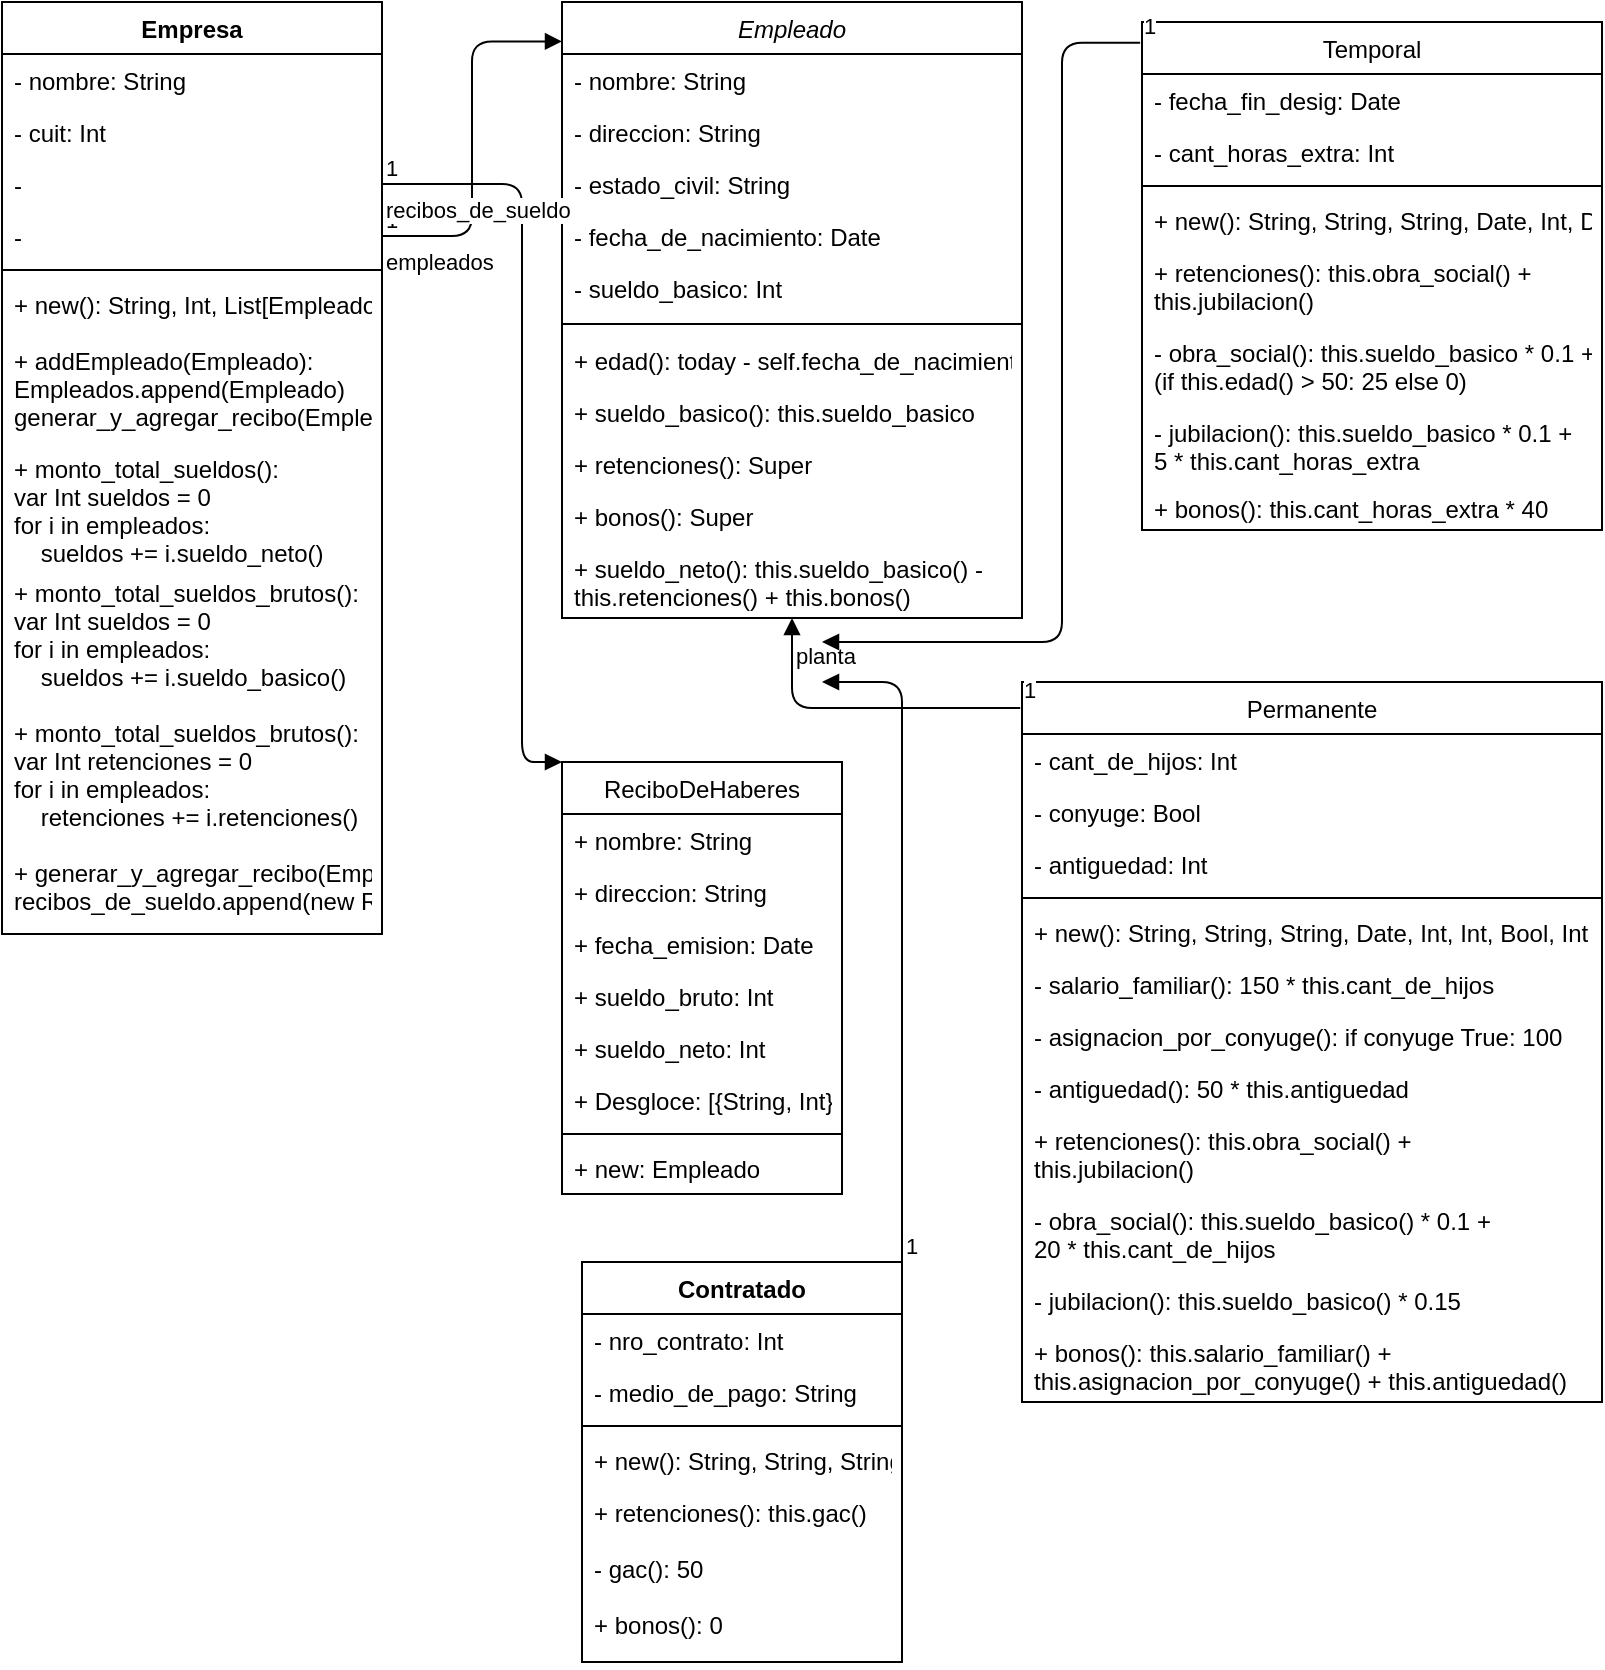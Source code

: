 <mxfile version="15.2.9" type="github"><diagram id="i7hML9W8u1TS3GFp9vYl" name="Page-1"><mxGraphModel dx="1662" dy="836" grid="1" gridSize="10" guides="1" tooltips="1" connect="1" arrows="1" fold="1" page="1" pageScale="1" pageWidth="827" pageHeight="1169" math="0" shadow="0"><root><mxCell id="0"/><mxCell id="1" parent="0"/><mxCell id="rMmVTg_qCVHtevZRw5GB-1" value="Empleado" style="swimlane;fontStyle=2;childLayout=stackLayout;horizontal=1;startSize=26;fillColor=none;horizontalStack=0;resizeParent=1;resizeParentMax=0;resizeLast=0;collapsible=1;marginBottom=0;" parent="1" vertex="1"><mxGeometry x="290" y="10" width="230" height="308" as="geometry"/></mxCell><mxCell id="rMmVTg_qCVHtevZRw5GB-2" value="- nombre: String&#10;" style="text;strokeColor=none;fillColor=none;align=left;verticalAlign=top;spacingLeft=4;spacingRight=4;overflow=hidden;rotatable=0;points=[[0,0.5],[1,0.5]];portConstraint=eastwest;" parent="rMmVTg_qCVHtevZRw5GB-1" vertex="1"><mxGeometry y="26" width="230" height="26" as="geometry"/></mxCell><mxCell id="rMmVTg_qCVHtevZRw5GB-3" value="- direccion: String" style="text;strokeColor=none;fillColor=none;align=left;verticalAlign=top;spacingLeft=4;spacingRight=4;overflow=hidden;rotatable=0;points=[[0,0.5],[1,0.5]];portConstraint=eastwest;" parent="rMmVTg_qCVHtevZRw5GB-1" vertex="1"><mxGeometry y="52" width="230" height="26" as="geometry"/></mxCell><mxCell id="rMmVTg_qCVHtevZRw5GB-4" value="- estado_civil: String" style="text;strokeColor=none;fillColor=none;align=left;verticalAlign=top;spacingLeft=4;spacingRight=4;overflow=hidden;rotatable=0;points=[[0,0.5],[1,0.5]];portConstraint=eastwest;" parent="rMmVTg_qCVHtevZRw5GB-1" vertex="1"><mxGeometry y="78" width="230" height="26" as="geometry"/></mxCell><mxCell id="rMmVTg_qCVHtevZRw5GB-5" value="- fecha_de_nacimiento: Date" style="text;strokeColor=none;fillColor=none;align=left;verticalAlign=top;spacingLeft=4;spacingRight=4;overflow=hidden;rotatable=0;points=[[0,0.5],[1,0.5]];portConstraint=eastwest;" parent="rMmVTg_qCVHtevZRw5GB-1" vertex="1"><mxGeometry y="104" width="230" height="26" as="geometry"/></mxCell><mxCell id="C63Q6Jhe1RJ-20LNW4Jp-1" value="- sueldo_basico: Int" style="text;strokeColor=none;fillColor=none;align=left;verticalAlign=top;spacingLeft=4;spacingRight=4;overflow=hidden;rotatable=0;points=[[0,0.5],[1,0.5]];portConstraint=eastwest;" vertex="1" parent="rMmVTg_qCVHtevZRw5GB-1"><mxGeometry y="130" width="230" height="26" as="geometry"/></mxCell><mxCell id="C63Q6Jhe1RJ-20LNW4Jp-3" value="" style="line;strokeWidth=1;fillColor=none;align=left;verticalAlign=middle;spacingTop=-1;spacingLeft=3;spacingRight=3;rotatable=0;labelPosition=right;points=[];portConstraint=eastwest;" vertex="1" parent="rMmVTg_qCVHtevZRw5GB-1"><mxGeometry y="156" width="230" height="10" as="geometry"/></mxCell><mxCell id="rMmVTg_qCVHtevZRw5GB-13" value="+ edad(): today - self.fecha_de_nacimiento" style="text;strokeColor=none;fillColor=none;align=left;verticalAlign=top;spacingLeft=4;spacingRight=4;overflow=hidden;rotatable=0;points=[[0,0.5],[1,0.5]];portConstraint=eastwest;" parent="rMmVTg_qCVHtevZRw5GB-1" vertex="1"><mxGeometry y="166" width="230" height="26" as="geometry"/></mxCell><mxCell id="C63Q6Jhe1RJ-20LNW4Jp-20" value="+ sueldo_basico(): this.sueldo_basico" style="text;strokeColor=none;fillColor=none;align=left;verticalAlign=top;spacingLeft=4;spacingRight=4;overflow=hidden;rotatable=0;points=[[0,0.5],[1,0.5]];portConstraint=eastwest;" vertex="1" parent="rMmVTg_qCVHtevZRw5GB-1"><mxGeometry y="192" width="230" height="26" as="geometry"/></mxCell><mxCell id="C63Q6Jhe1RJ-20LNW4Jp-18" value="+ retenciones(): Super" style="text;strokeColor=none;fillColor=none;align=left;verticalAlign=top;spacingLeft=4;spacingRight=4;overflow=hidden;rotatable=0;points=[[0,0.5],[1,0.5]];portConstraint=eastwest;" vertex="1" parent="rMmVTg_qCVHtevZRw5GB-1"><mxGeometry y="218" width="230" height="26" as="geometry"/></mxCell><mxCell id="C63Q6Jhe1RJ-20LNW4Jp-23" value="+ bonos(): Super" style="text;strokeColor=none;fillColor=none;align=left;verticalAlign=top;spacingLeft=4;spacingRight=4;overflow=hidden;rotatable=0;points=[[0,0.5],[1,0.5]];portConstraint=eastwest;" vertex="1" parent="rMmVTg_qCVHtevZRw5GB-1"><mxGeometry y="244" width="230" height="26" as="geometry"/></mxCell><mxCell id="C63Q6Jhe1RJ-20LNW4Jp-17" value="+ sueldo_neto(): this.sueldo_basico() -&#10;this.retenciones() + this.bonos()" style="text;strokeColor=none;fillColor=none;align=left;verticalAlign=top;spacingLeft=4;spacingRight=4;overflow=hidden;rotatable=0;points=[[0,0.5],[1,0.5]];portConstraint=eastwest;" vertex="1" parent="rMmVTg_qCVHtevZRw5GB-1"><mxGeometry y="270" width="230" height="38" as="geometry"/></mxCell><mxCell id="rMmVTg_qCVHtevZRw5GB-6" value="Empresa" style="swimlane;fontStyle=1;align=center;verticalAlign=top;childLayout=stackLayout;horizontal=1;startSize=26;horizontalStack=0;resizeParent=1;resizeParentMax=0;resizeLast=0;collapsible=1;marginBottom=0;" parent="1" vertex="1"><mxGeometry x="10" y="10" width="190" height="466" as="geometry"/></mxCell><mxCell id="rMmVTg_qCVHtevZRw5GB-7" value="- nombre: String" style="text;strokeColor=none;fillColor=none;align=left;verticalAlign=top;spacingLeft=4;spacingRight=4;overflow=hidden;rotatable=0;points=[[0,0.5],[1,0.5]];portConstraint=eastwest;" parent="rMmVTg_qCVHtevZRw5GB-6" vertex="1"><mxGeometry y="26" width="190" height="26" as="geometry"/></mxCell><mxCell id="rMmVTg_qCVHtevZRw5GB-10" value="- cuit: Int" style="text;strokeColor=none;fillColor=none;align=left;verticalAlign=top;spacingLeft=4;spacingRight=4;overflow=hidden;rotatable=0;points=[[0,0.5],[1,0.5]];portConstraint=eastwest;" parent="rMmVTg_qCVHtevZRw5GB-6" vertex="1"><mxGeometry y="52" width="190" height="26" as="geometry"/></mxCell><mxCell id="C63Q6Jhe1RJ-20LNW4Jp-40" value="- " style="text;strokeColor=none;fillColor=none;align=left;verticalAlign=top;spacingLeft=4;spacingRight=4;overflow=hidden;rotatable=0;points=[[0,0.5],[1,0.5]];portConstraint=eastwest;" vertex="1" parent="rMmVTg_qCVHtevZRw5GB-6"><mxGeometry y="78" width="190" height="26" as="geometry"/></mxCell><mxCell id="rMmVTg_qCVHtevZRw5GB-11" value="- &#10;" style="text;strokeColor=none;fillColor=none;align=left;verticalAlign=top;spacingLeft=4;spacingRight=4;overflow=hidden;rotatable=0;points=[[0,0.5],[1,0.5]];portConstraint=eastwest;" parent="rMmVTg_qCVHtevZRw5GB-6" vertex="1"><mxGeometry y="104" width="190" height="26" as="geometry"/></mxCell><mxCell id="rMmVTg_qCVHtevZRw5GB-8" value="" style="line;strokeWidth=1;fillColor=none;align=left;verticalAlign=middle;spacingTop=-1;spacingLeft=3;spacingRight=3;rotatable=0;labelPosition=right;points=[];portConstraint=eastwest;" parent="rMmVTg_qCVHtevZRw5GB-6" vertex="1"><mxGeometry y="130" width="190" height="8" as="geometry"/></mxCell><mxCell id="rMmVTg_qCVHtevZRw5GB-9" value="+ new(): String, Int, List[Empleados]" style="text;strokeColor=none;fillColor=none;align=left;verticalAlign=top;spacingLeft=4;spacingRight=4;overflow=hidden;rotatable=0;points=[[0,0.5],[1,0.5]];portConstraint=eastwest;" parent="rMmVTg_qCVHtevZRw5GB-6" vertex="1"><mxGeometry y="138" width="190" height="28" as="geometry"/></mxCell><mxCell id="C63Q6Jhe1RJ-20LNW4Jp-19" value="+ addEmpleado(Empleado): &#10;Empleados.append(Empleado)&#10;generar_y_agregar_recibo(Empleado)" style="text;strokeColor=none;fillColor=none;align=left;verticalAlign=top;spacingLeft=4;spacingRight=4;overflow=hidden;rotatable=0;points=[[0,0.5],[1,0.5]];portConstraint=eastwest;" vertex="1" parent="rMmVTg_qCVHtevZRw5GB-6"><mxGeometry y="166" width="190" height="54" as="geometry"/></mxCell><mxCell id="C63Q6Jhe1RJ-20LNW4Jp-26" value="+ monto_total_sueldos():&#10;var Int sueldos = 0&#10;for i in empleados:&#10;    sueldos += i.sueldo_neto()" style="text;strokeColor=none;fillColor=none;align=left;verticalAlign=top;spacingLeft=4;spacingRight=4;overflow=hidden;rotatable=0;points=[[0,0.5],[1,0.5]];portConstraint=eastwest;" vertex="1" parent="rMmVTg_qCVHtevZRw5GB-6"><mxGeometry y="220" width="190" height="62" as="geometry"/></mxCell><mxCell id="C63Q6Jhe1RJ-20LNW4Jp-27" value="+ monto_total_sueldos_brutos():&#10;var Int sueldos = 0&#10;for i in empleados:&#10;    sueldos += i.sueldo_basico()" style="text;strokeColor=none;fillColor=none;align=left;verticalAlign=top;spacingLeft=4;spacingRight=4;overflow=hidden;rotatable=0;points=[[0,0.5],[1,0.5]];portConstraint=eastwest;" vertex="1" parent="rMmVTg_qCVHtevZRw5GB-6"><mxGeometry y="282" width="190" height="70" as="geometry"/></mxCell><mxCell id="C63Q6Jhe1RJ-20LNW4Jp-36" value="+ monto_total_sueldos_brutos():&#10;var Int retenciones = 0&#10;for i in empleados:&#10;    retenciones += i.retenciones()" style="text;strokeColor=none;fillColor=none;align=left;verticalAlign=top;spacingLeft=4;spacingRight=4;overflow=hidden;rotatable=0;points=[[0,0.5],[1,0.5]];portConstraint=eastwest;" vertex="1" parent="rMmVTg_qCVHtevZRw5GB-6"><mxGeometry y="352" width="190" height="70" as="geometry"/></mxCell><mxCell id="rMmVTg_qCVHtevZRw5GB-46" value="+ generar_y_agregar_recibo(Empleado):&#10;recibos_de_sueldo.append(new ReciboDeHaberes)" style="text;strokeColor=none;fillColor=none;align=left;verticalAlign=top;spacingLeft=4;spacingRight=4;overflow=hidden;rotatable=0;points=[[0,0.5],[1,0.5]];portConstraint=eastwest;" parent="rMmVTg_qCVHtevZRw5GB-6" vertex="1"><mxGeometry y="422" width="190" height="44" as="geometry"/></mxCell><mxCell id="rMmVTg_qCVHtevZRw5GB-18" value="Permanente" style="swimlane;fontStyle=0;childLayout=stackLayout;horizontal=1;startSize=26;fillColor=none;horizontalStack=0;resizeParent=1;resizeParentMax=0;resizeLast=0;collapsible=1;marginBottom=0;" parent="1" vertex="1"><mxGeometry x="520" y="350" width="290" height="360" as="geometry"/></mxCell><mxCell id="rMmVTg_qCVHtevZRw5GB-32" value="- cant_de_hijos: Int" style="text;strokeColor=none;fillColor=none;align=left;verticalAlign=top;spacingLeft=4;spacingRight=4;overflow=hidden;rotatable=0;points=[[0,0.5],[1,0.5]];portConstraint=eastwest;" parent="rMmVTg_qCVHtevZRw5GB-18" vertex="1"><mxGeometry y="26" width="290" height="26" as="geometry"/></mxCell><mxCell id="C63Q6Jhe1RJ-20LNW4Jp-4" value="- conyuge: Bool" style="text;strokeColor=none;fillColor=none;align=left;verticalAlign=top;spacingLeft=4;spacingRight=4;overflow=hidden;rotatable=0;points=[[0,0.5],[1,0.5]];portConstraint=eastwest;" vertex="1" parent="rMmVTg_qCVHtevZRw5GB-18"><mxGeometry y="52" width="290" height="26" as="geometry"/></mxCell><mxCell id="rMmVTg_qCVHtevZRw5GB-30" value="- antiguedad: Int" style="text;strokeColor=none;fillColor=none;align=left;verticalAlign=top;spacingLeft=4;spacingRight=4;overflow=hidden;rotatable=0;points=[[0,0.5],[1,0.5]];portConstraint=eastwest;" parent="rMmVTg_qCVHtevZRw5GB-18" vertex="1"><mxGeometry y="78" width="290" height="26" as="geometry"/></mxCell><mxCell id="rMmVTg_qCVHtevZRw5GB-58" value="" style="line;strokeWidth=1;fillColor=none;align=left;verticalAlign=middle;spacingTop=-1;spacingLeft=3;spacingRight=3;rotatable=0;labelPosition=right;points=[];portConstraint=eastwest;" parent="rMmVTg_qCVHtevZRw5GB-18" vertex="1"><mxGeometry y="104" width="290" height="8" as="geometry"/></mxCell><mxCell id="rMmVTg_qCVHtevZRw5GB-62" value="+ new(): String, String, String, Date, Int, Int, Bool, Int" style="text;strokeColor=none;fillColor=none;align=left;verticalAlign=top;spacingLeft=4;spacingRight=4;overflow=hidden;rotatable=0;points=[[0,0.5],[1,0.5]];portConstraint=eastwest;" parent="rMmVTg_qCVHtevZRw5GB-18" vertex="1"><mxGeometry y="112" width="290" height="26" as="geometry"/></mxCell><mxCell id="C63Q6Jhe1RJ-20LNW4Jp-2" value="- salario_familiar(): 150 * this.cant_de_hijos" style="text;strokeColor=none;fillColor=none;align=left;verticalAlign=top;spacingLeft=4;spacingRight=4;overflow=hidden;rotatable=0;points=[[0,0.5],[1,0.5]];portConstraint=eastwest;" vertex="1" parent="rMmVTg_qCVHtevZRw5GB-18"><mxGeometry y="138" width="290" height="26" as="geometry"/></mxCell><mxCell id="C63Q6Jhe1RJ-20LNW4Jp-5" value="- asignacion_por_conyuge(): if conyuge True: 100" style="text;strokeColor=none;fillColor=none;align=left;verticalAlign=top;spacingLeft=4;spacingRight=4;overflow=hidden;rotatable=0;points=[[0,0.5],[1,0.5]];portConstraint=eastwest;" vertex="1" parent="rMmVTg_qCVHtevZRw5GB-18"><mxGeometry y="164" width="290" height="26" as="geometry"/></mxCell><mxCell id="C63Q6Jhe1RJ-20LNW4Jp-6" value="- antiguedad(): 50 * this.antiguedad" style="text;strokeColor=none;fillColor=none;align=left;verticalAlign=top;spacingLeft=4;spacingRight=4;overflow=hidden;rotatable=0;points=[[0,0.5],[1,0.5]];portConstraint=eastwest;" vertex="1" parent="rMmVTg_qCVHtevZRw5GB-18"><mxGeometry y="190" width="290" height="26" as="geometry"/></mxCell><mxCell id="C63Q6Jhe1RJ-20LNW4Jp-14" value="+ retenciones(): this.obra_social() +&#10;this.jubilacion()&#10;" style="text;strokeColor=none;fillColor=none;align=left;verticalAlign=top;spacingLeft=4;spacingRight=4;overflow=hidden;rotatable=0;points=[[0,0.5],[1,0.5]];portConstraint=eastwest;" vertex="1" parent="rMmVTg_qCVHtevZRw5GB-18"><mxGeometry y="216" width="290" height="40" as="geometry"/></mxCell><mxCell id="C63Q6Jhe1RJ-20LNW4Jp-8" value="- obra_social(): this.sueldo_basico() * 0.1 + &#10;20 * this.cant_de_hijos" style="text;strokeColor=none;fillColor=none;align=left;verticalAlign=top;spacingLeft=4;spacingRight=4;overflow=hidden;rotatable=0;points=[[0,0.5],[1,0.5]];portConstraint=eastwest;" vertex="1" parent="rMmVTg_qCVHtevZRw5GB-18"><mxGeometry y="256" width="290" height="40" as="geometry"/></mxCell><mxCell id="C63Q6Jhe1RJ-20LNW4Jp-9" value="- jubilacion(): this.sueldo_basico() * 0.15" style="text;strokeColor=none;fillColor=none;align=left;verticalAlign=top;spacingLeft=4;spacingRight=4;overflow=hidden;rotatable=0;points=[[0,0.5],[1,0.5]];portConstraint=eastwest;" vertex="1" parent="rMmVTg_qCVHtevZRw5GB-18"><mxGeometry y="296" width="290" height="26" as="geometry"/></mxCell><mxCell id="C63Q6Jhe1RJ-20LNW4Jp-25" value="+ bonos(): this.salario_familiar() + &#10;this.asignacion_por_conyuge() + this.antiguedad()" style="text;strokeColor=none;fillColor=none;align=left;verticalAlign=top;spacingLeft=4;spacingRight=4;overflow=hidden;rotatable=0;points=[[0,0.5],[1,0.5]];portConstraint=eastwest;" vertex="1" parent="rMmVTg_qCVHtevZRw5GB-18"><mxGeometry y="322" width="290" height="38" as="geometry"/></mxCell><mxCell id="rMmVTg_qCVHtevZRw5GB-27" value="Temporal" style="swimlane;fontStyle=0;childLayout=stackLayout;horizontal=1;startSize=26;fillColor=none;horizontalStack=0;resizeParent=1;resizeParentMax=0;resizeLast=0;collapsible=1;marginBottom=0;" parent="1" vertex="1"><mxGeometry x="580" y="20" width="230" height="254" as="geometry"/></mxCell><mxCell id="rMmVTg_qCVHtevZRw5GB-33" value="- fecha_fin_desig: Date" style="text;strokeColor=none;fillColor=none;align=left;verticalAlign=top;spacingLeft=4;spacingRight=4;overflow=hidden;rotatable=0;points=[[0,0.5],[1,0.5]];portConstraint=eastwest;" parent="rMmVTg_qCVHtevZRw5GB-27" vertex="1"><mxGeometry y="26" width="230" height="26" as="geometry"/></mxCell><mxCell id="rMmVTg_qCVHtevZRw5GB-31" value="- cant_horas_extra: Int" style="text;strokeColor=none;fillColor=none;align=left;verticalAlign=top;spacingLeft=4;spacingRight=4;overflow=hidden;rotatable=0;points=[[0,0.5],[1,0.5]];portConstraint=eastwest;" parent="rMmVTg_qCVHtevZRw5GB-27" vertex="1"><mxGeometry y="52" width="230" height="26" as="geometry"/></mxCell><mxCell id="rMmVTg_qCVHtevZRw5GB-60" value="" style="line;strokeWidth=1;fillColor=none;align=left;verticalAlign=middle;spacingTop=-1;spacingLeft=3;spacingRight=3;rotatable=0;labelPosition=right;points=[];portConstraint=eastwest;" parent="rMmVTg_qCVHtevZRw5GB-27" vertex="1"><mxGeometry y="78" width="230" height="8" as="geometry"/></mxCell><mxCell id="rMmVTg_qCVHtevZRw5GB-61" value="+ new(): String, String, String, Date, Int, Date, Int" style="text;strokeColor=none;fillColor=none;align=left;verticalAlign=top;spacingLeft=4;spacingRight=4;overflow=hidden;rotatable=0;points=[[0,0.5],[1,0.5]];portConstraint=eastwest;" parent="rMmVTg_qCVHtevZRw5GB-27" vertex="1"><mxGeometry y="86" width="230" height="26" as="geometry"/></mxCell><mxCell id="C63Q6Jhe1RJ-20LNW4Jp-13" value="+ retenciones(): this.obra_social() +&#10;this.jubilacion()&#10;" style="text;strokeColor=none;fillColor=none;align=left;verticalAlign=top;spacingLeft=4;spacingRight=4;overflow=hidden;rotatable=0;points=[[0,0.5],[1,0.5]];portConstraint=eastwest;" vertex="1" parent="rMmVTg_qCVHtevZRw5GB-27"><mxGeometry y="112" width="230" height="40" as="geometry"/></mxCell><mxCell id="C63Q6Jhe1RJ-20LNW4Jp-11" value="- obra_social(): this.sueldo_basico * 0.1 + &#10;(if this.edad() &gt; 50: 25 else 0)" style="text;strokeColor=none;fillColor=none;align=left;verticalAlign=top;spacingLeft=4;spacingRight=4;overflow=hidden;rotatable=0;points=[[0,0.5],[1,0.5]];portConstraint=eastwest;" vertex="1" parent="rMmVTg_qCVHtevZRw5GB-27"><mxGeometry y="152" width="230" height="40" as="geometry"/></mxCell><mxCell id="C63Q6Jhe1RJ-20LNW4Jp-12" value="- jubilacion(): this.sueldo_basico * 0.1 + &#10;5 * this.cant_horas_extra" style="text;strokeColor=none;fillColor=none;align=left;verticalAlign=top;spacingLeft=4;spacingRight=4;overflow=hidden;rotatable=0;points=[[0,0.5],[1,0.5]];portConstraint=eastwest;" vertex="1" parent="rMmVTg_qCVHtevZRw5GB-27"><mxGeometry y="192" width="230" height="38" as="geometry"/></mxCell><mxCell id="C63Q6Jhe1RJ-20LNW4Jp-24" value="+ bonos(): this.cant_horas_extra * 40" style="text;strokeColor=none;fillColor=none;align=left;verticalAlign=top;spacingLeft=4;spacingRight=4;overflow=hidden;rotatable=0;points=[[0,0.5],[1,0.5]];portConstraint=eastwest;" vertex="1" parent="rMmVTg_qCVHtevZRw5GB-27"><mxGeometry y="230" width="230" height="24" as="geometry"/></mxCell><mxCell id="rMmVTg_qCVHtevZRw5GB-41" value="empleados" style="endArrow=block;endFill=1;html=1;edgeStyle=orthogonalEdgeStyle;align=left;verticalAlign=top;entryX=0;entryY=0.064;entryDx=0;entryDy=0;entryPerimeter=0;" parent="1" source="rMmVTg_qCVHtevZRw5GB-11" target="rMmVTg_qCVHtevZRw5GB-1" edge="1"><mxGeometry x="-1" relative="1" as="geometry"><mxPoint x="200" y="130" as="sourcePoint"/><mxPoint x="360" y="130" as="targetPoint"/></mxGeometry></mxCell><mxCell id="rMmVTg_qCVHtevZRw5GB-42" value="1" style="edgeLabel;resizable=0;html=1;align=left;verticalAlign=bottom;" parent="rMmVTg_qCVHtevZRw5GB-41" connectable="0" vertex="1"><mxGeometry x="-1" relative="1" as="geometry"/></mxCell><mxCell id="rMmVTg_qCVHtevZRw5GB-53" value="planta" style="endArrow=block;endFill=1;html=1;edgeStyle=orthogonalEdgeStyle;align=left;verticalAlign=top;exitX=-0.003;exitY=0.036;exitDx=0;exitDy=0;exitPerimeter=0;" parent="1" source="rMmVTg_qCVHtevZRw5GB-18" target="rMmVTg_qCVHtevZRw5GB-1" edge="1"><mxGeometry x="0.926" relative="1" as="geometry"><mxPoint x="410" as="sourcePoint"/><mxPoint x="570" as="targetPoint"/><mxPoint as="offset"/></mxGeometry></mxCell><mxCell id="rMmVTg_qCVHtevZRw5GB-54" value="1" style="edgeLabel;resizable=0;html=1;align=left;verticalAlign=bottom;" parent="rMmVTg_qCVHtevZRw5GB-53" connectable="0" vertex="1"><mxGeometry x="-1" relative="1" as="geometry"/></mxCell><mxCell id="rMmVTg_qCVHtevZRw5GB-56" value="" style="endArrow=block;endFill=1;html=1;edgeStyle=orthogonalEdgeStyle;align=left;verticalAlign=top;exitX=-0.004;exitY=0.041;exitDx=0;exitDy=0;exitPerimeter=0;" parent="1" source="rMmVTg_qCVHtevZRw5GB-27" edge="1"><mxGeometry x="-0.545" y="-27" relative="1" as="geometry"><mxPoint x="350" y="350" as="sourcePoint"/><mxPoint x="420" y="330" as="targetPoint"/><mxPoint as="offset"/><Array as="points"><mxPoint x="540" y="31"/><mxPoint x="540" y="330"/></Array></mxGeometry></mxCell><mxCell id="rMmVTg_qCVHtevZRw5GB-57" value="1" style="edgeLabel;resizable=0;html=1;align=left;verticalAlign=bottom;" parent="rMmVTg_qCVHtevZRw5GB-56" connectable="0" vertex="1"><mxGeometry x="-1" relative="1" as="geometry"/></mxCell><mxCell id="C63Q6Jhe1RJ-20LNW4Jp-28" value="ReciboDeHaberes" style="swimlane;fontStyle=0;childLayout=stackLayout;horizontal=1;startSize=26;fillColor=none;horizontalStack=0;resizeParent=1;resizeParentMax=0;resizeLast=0;collapsible=1;marginBottom=0;" vertex="1" parent="1"><mxGeometry x="290" y="390" width="140" height="216" as="geometry"/></mxCell><mxCell id="C63Q6Jhe1RJ-20LNW4Jp-29" value="+ nombre: String" style="text;strokeColor=none;fillColor=none;align=left;verticalAlign=top;spacingLeft=4;spacingRight=4;overflow=hidden;rotatable=0;points=[[0,0.5],[1,0.5]];portConstraint=eastwest;" vertex="1" parent="C63Q6Jhe1RJ-20LNW4Jp-28"><mxGeometry y="26" width="140" height="26" as="geometry"/></mxCell><mxCell id="C63Q6Jhe1RJ-20LNW4Jp-32" value="+ direccion: String" style="text;strokeColor=none;fillColor=none;align=left;verticalAlign=top;spacingLeft=4;spacingRight=4;overflow=hidden;rotatable=0;points=[[0,0.5],[1,0.5]];portConstraint=eastwest;" vertex="1" parent="C63Q6Jhe1RJ-20LNW4Jp-28"><mxGeometry y="52" width="140" height="26" as="geometry"/></mxCell><mxCell id="C63Q6Jhe1RJ-20LNW4Jp-30" value="+ fecha_emision: Date" style="text;strokeColor=none;fillColor=none;align=left;verticalAlign=top;spacingLeft=4;spacingRight=4;overflow=hidden;rotatable=0;points=[[0,0.5],[1,0.5]];portConstraint=eastwest;" vertex="1" parent="C63Q6Jhe1RJ-20LNW4Jp-28"><mxGeometry y="78" width="140" height="26" as="geometry"/></mxCell><mxCell id="C63Q6Jhe1RJ-20LNW4Jp-31" value="+ sueldo_bruto: Int" style="text;strokeColor=none;fillColor=none;align=left;verticalAlign=top;spacingLeft=4;spacingRight=4;overflow=hidden;rotatable=0;points=[[0,0.5],[1,0.5]];portConstraint=eastwest;" vertex="1" parent="C63Q6Jhe1RJ-20LNW4Jp-28"><mxGeometry y="104" width="140" height="26" as="geometry"/></mxCell><mxCell id="C63Q6Jhe1RJ-20LNW4Jp-33" value="+ sueldo_neto: Int" style="text;strokeColor=none;fillColor=none;align=left;verticalAlign=top;spacingLeft=4;spacingRight=4;overflow=hidden;rotatable=0;points=[[0,0.5],[1,0.5]];portConstraint=eastwest;" vertex="1" parent="C63Q6Jhe1RJ-20LNW4Jp-28"><mxGeometry y="130" width="140" height="26" as="geometry"/></mxCell><mxCell id="C63Q6Jhe1RJ-20LNW4Jp-34" value="+ Desgloce: [{String, Int}]" style="text;strokeColor=none;fillColor=none;align=left;verticalAlign=top;spacingLeft=4;spacingRight=4;overflow=hidden;rotatable=0;points=[[0,0.5],[1,0.5]];portConstraint=eastwest;" vertex="1" parent="C63Q6Jhe1RJ-20LNW4Jp-28"><mxGeometry y="156" width="140" height="26" as="geometry"/></mxCell><mxCell id="C63Q6Jhe1RJ-20LNW4Jp-37" value="" style="line;strokeWidth=1;fillColor=none;align=left;verticalAlign=middle;spacingTop=-1;spacingLeft=3;spacingRight=3;rotatable=0;labelPosition=right;points=[];portConstraint=eastwest;" vertex="1" parent="C63Q6Jhe1RJ-20LNW4Jp-28"><mxGeometry y="182" width="140" height="8" as="geometry"/></mxCell><mxCell id="C63Q6Jhe1RJ-20LNW4Jp-39" value="+ new: Empleado" style="text;strokeColor=none;fillColor=none;align=left;verticalAlign=top;spacingLeft=4;spacingRight=4;overflow=hidden;rotatable=0;points=[[0,0.5],[1,0.5]];portConstraint=eastwest;" vertex="1" parent="C63Q6Jhe1RJ-20LNW4Jp-28"><mxGeometry y="190" width="140" height="26" as="geometry"/></mxCell><mxCell id="C63Q6Jhe1RJ-20LNW4Jp-43" value="recibos_de_sueldo" style="endArrow=block;endFill=1;html=1;edgeStyle=orthogonalEdgeStyle;align=left;verticalAlign=top;exitX=1;exitY=0.5;exitDx=0;exitDy=0;entryX=0;entryY=0;entryDx=0;entryDy=0;" edge="1" parent="1" source="C63Q6Jhe1RJ-20LNW4Jp-40" target="C63Q6Jhe1RJ-20LNW4Jp-28"><mxGeometry x="-1" relative="1" as="geometry"><mxPoint x="70" y="550" as="sourcePoint"/><mxPoint x="230" y="550" as="targetPoint"/><Array as="points"><mxPoint x="270" y="101"/><mxPoint x="270" y="390"/></Array></mxGeometry></mxCell><mxCell id="C63Q6Jhe1RJ-20LNW4Jp-44" value="1" style="edgeLabel;resizable=0;html=1;align=left;verticalAlign=bottom;" connectable="0" vertex="1" parent="C63Q6Jhe1RJ-20LNW4Jp-43"><mxGeometry x="-1" relative="1" as="geometry"/></mxCell><mxCell id="C63Q6Jhe1RJ-20LNW4Jp-45" value="Contratado" style="swimlane;fontStyle=1;align=center;verticalAlign=top;childLayout=stackLayout;horizontal=1;startSize=26;horizontalStack=0;resizeParent=1;resizeParentMax=0;resizeLast=0;collapsible=1;marginBottom=0;" vertex="1" parent="1"><mxGeometry x="300" y="640" width="160" height="200" as="geometry"/></mxCell><mxCell id="C63Q6Jhe1RJ-20LNW4Jp-52" value="- nro_contrato: Int" style="text;strokeColor=none;fillColor=none;align=left;verticalAlign=top;spacingLeft=4;spacingRight=4;overflow=hidden;rotatable=0;points=[[0,0.5],[1,0.5]];portConstraint=eastwest;" vertex="1" parent="C63Q6Jhe1RJ-20LNW4Jp-45"><mxGeometry y="26" width="160" height="26" as="geometry"/></mxCell><mxCell id="C63Q6Jhe1RJ-20LNW4Jp-46" value="- medio_de_pago: String" style="text;strokeColor=none;fillColor=none;align=left;verticalAlign=top;spacingLeft=4;spacingRight=4;overflow=hidden;rotatable=0;points=[[0,0.5],[1,0.5]];portConstraint=eastwest;" vertex="1" parent="C63Q6Jhe1RJ-20LNW4Jp-45"><mxGeometry y="52" width="160" height="26" as="geometry"/></mxCell><mxCell id="C63Q6Jhe1RJ-20LNW4Jp-47" value="" style="line;strokeWidth=1;fillColor=none;align=left;verticalAlign=middle;spacingTop=-1;spacingLeft=3;spacingRight=3;rotatable=0;labelPosition=right;points=[];portConstraint=eastwest;" vertex="1" parent="C63Q6Jhe1RJ-20LNW4Jp-45"><mxGeometry y="78" width="160" height="8" as="geometry"/></mxCell><mxCell id="C63Q6Jhe1RJ-20LNW4Jp-53" value="+ new(): String, String, String, Date, Int, Int, String" style="text;strokeColor=none;fillColor=none;align=left;verticalAlign=top;spacingLeft=4;spacingRight=4;overflow=hidden;rotatable=0;points=[[0,0.5],[1,0.5]];portConstraint=eastwest;" vertex="1" parent="C63Q6Jhe1RJ-20LNW4Jp-45"><mxGeometry y="86" width="160" height="26" as="geometry"/></mxCell><mxCell id="C63Q6Jhe1RJ-20LNW4Jp-56" value="+ retenciones(): this.gac()&#10;" style="text;strokeColor=none;fillColor=none;align=left;verticalAlign=top;spacingLeft=4;spacingRight=4;overflow=hidden;rotatable=0;points=[[0,0.5],[1,0.5]];portConstraint=eastwest;" vertex="1" parent="C63Q6Jhe1RJ-20LNW4Jp-45"><mxGeometry y="112" width="160" height="28" as="geometry"/></mxCell><mxCell id="C63Q6Jhe1RJ-20LNW4Jp-57" value="- gac(): 50" style="text;strokeColor=none;fillColor=none;align=left;verticalAlign=top;spacingLeft=4;spacingRight=4;overflow=hidden;rotatable=0;points=[[0,0.5],[1,0.5]];portConstraint=eastwest;" vertex="1" parent="C63Q6Jhe1RJ-20LNW4Jp-45"><mxGeometry y="140" width="160" height="28" as="geometry"/></mxCell><mxCell id="C63Q6Jhe1RJ-20LNW4Jp-55" value="+ bonos(): 0" style="text;strokeColor=none;fillColor=none;align=left;verticalAlign=top;spacingLeft=4;spacingRight=4;overflow=hidden;rotatable=0;points=[[0,0.5],[1,0.5]];portConstraint=eastwest;" vertex="1" parent="C63Q6Jhe1RJ-20LNW4Jp-45"><mxGeometry y="168" width="160" height="32" as="geometry"/></mxCell><mxCell id="C63Q6Jhe1RJ-20LNW4Jp-58" value="" style="endArrow=block;endFill=1;html=1;edgeStyle=orthogonalEdgeStyle;align=left;verticalAlign=top;exitX=1;exitY=0;exitDx=0;exitDy=0;" edge="1" parent="1" source="C63Q6Jhe1RJ-20LNW4Jp-45"><mxGeometry x="-1" relative="1" as="geometry"><mxPoint x="270" y="950" as="sourcePoint"/><mxPoint x="420" y="350" as="targetPoint"/><Array as="points"><mxPoint x="460" y="350"/></Array></mxGeometry></mxCell><mxCell id="C63Q6Jhe1RJ-20LNW4Jp-59" value="1" style="edgeLabel;resizable=0;html=1;align=left;verticalAlign=bottom;" connectable="0" vertex="1" parent="C63Q6Jhe1RJ-20LNW4Jp-58"><mxGeometry x="-1" relative="1" as="geometry"/></mxCell></root></mxGraphModel></diagram></mxfile>